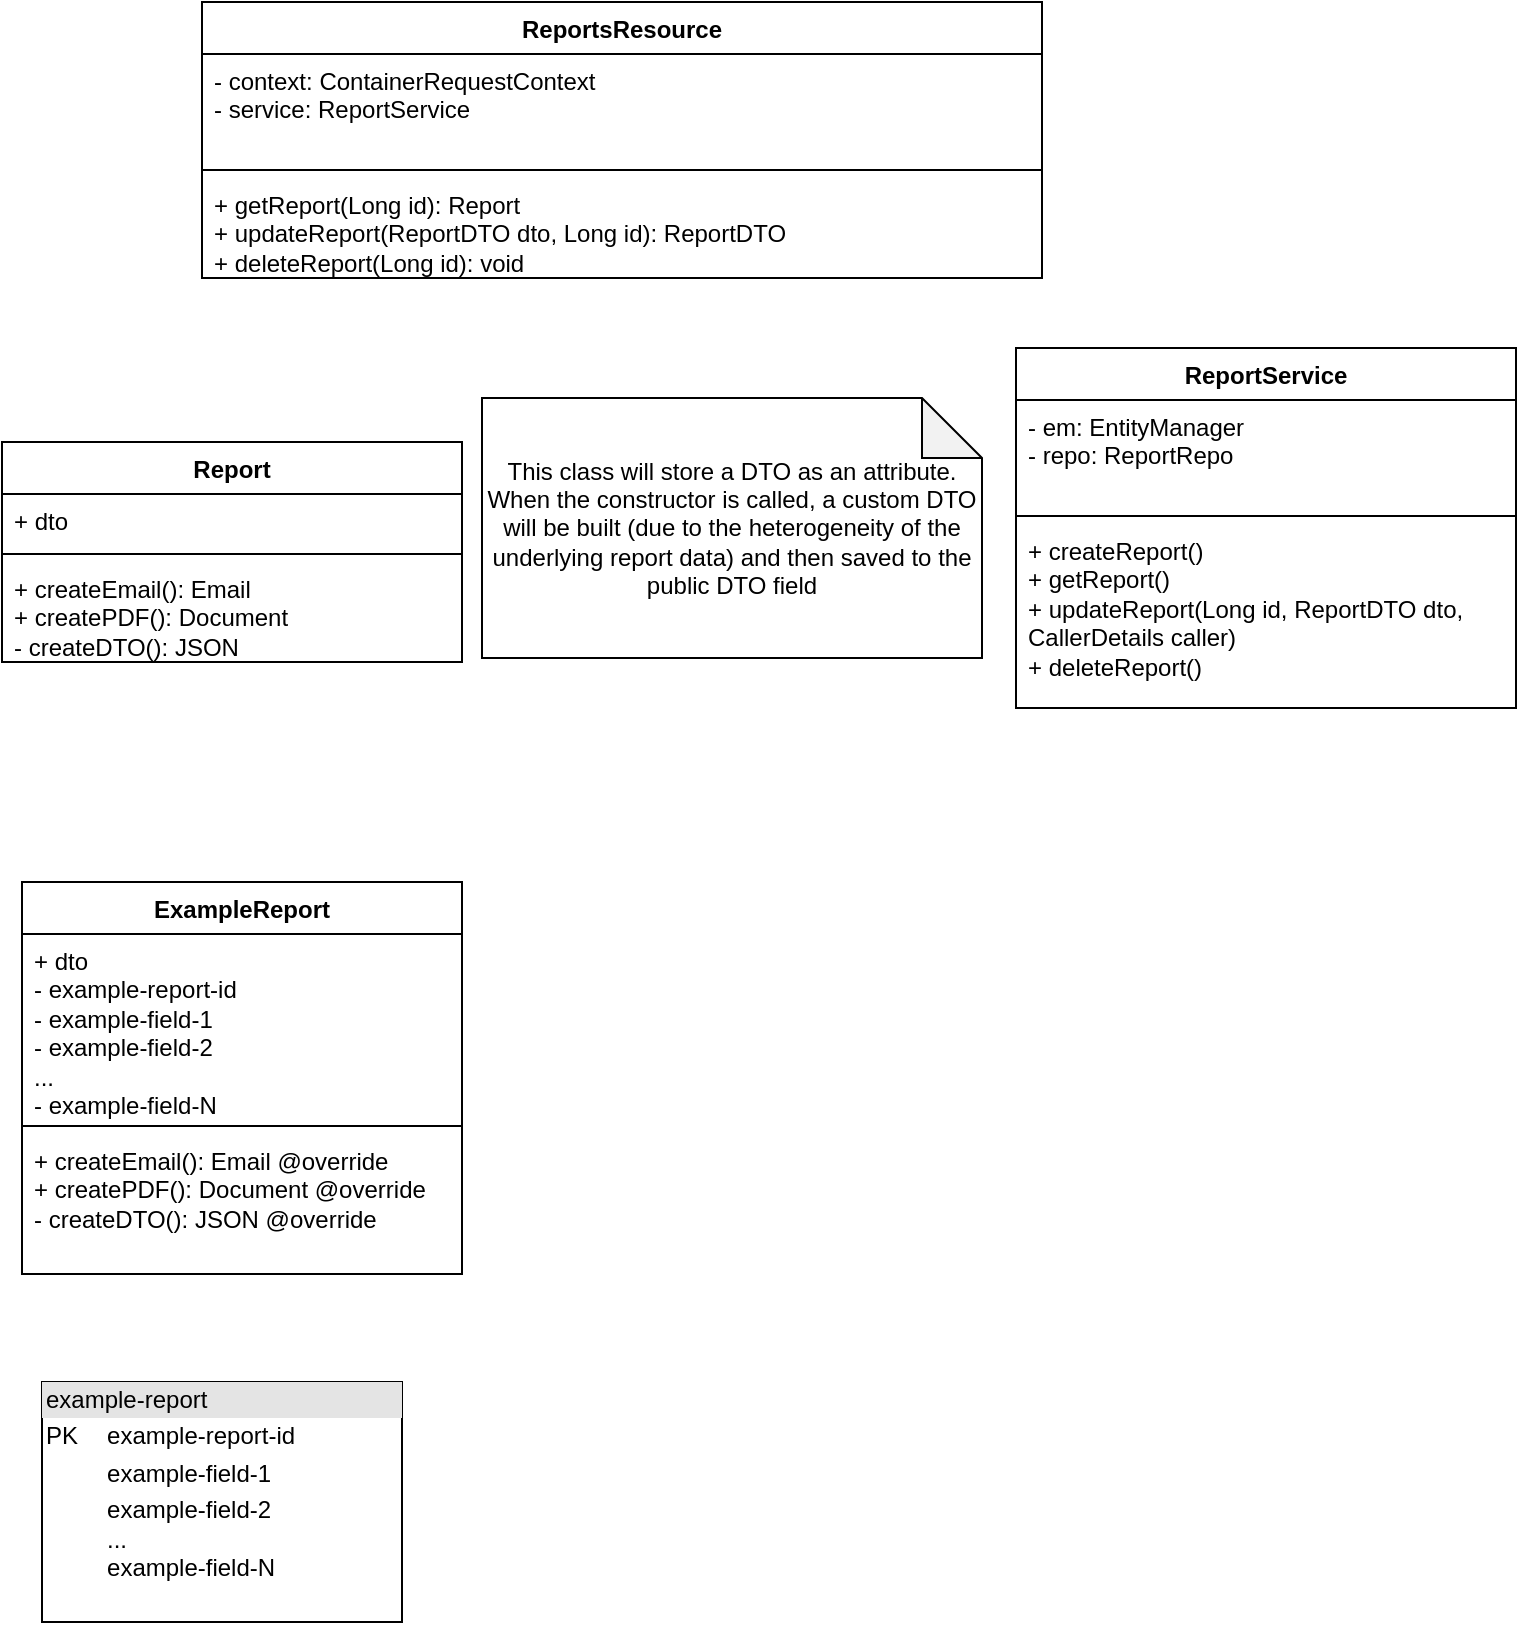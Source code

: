 <mxfile version="23.1.5" type="github">
  <diagram id="C5RBs43oDa-KdzZeNtuy" name="Page-1">
    <mxGraphModel dx="1050" dy="634" grid="1" gridSize="10" guides="1" tooltips="1" connect="1" arrows="1" fold="1" page="1" pageScale="1" pageWidth="827" pageHeight="1169" math="0" shadow="0">
      <root>
        <mxCell id="WIyWlLk6GJQsqaUBKTNV-0" />
        <mxCell id="WIyWlLk6GJQsqaUBKTNV-1" parent="WIyWlLk6GJQsqaUBKTNV-0" />
        <mxCell id="MQ1HAu035y0CXCqz7wdD-0" value="ReportsResource" style="swimlane;fontStyle=1;align=center;verticalAlign=top;childLayout=stackLayout;horizontal=1;startSize=26;horizontalStack=0;resizeParent=1;resizeParentMax=0;resizeLast=0;collapsible=1;marginBottom=0;whiteSpace=wrap;html=1;" parent="WIyWlLk6GJQsqaUBKTNV-1" vertex="1">
          <mxGeometry x="170" y="80" width="420" height="138" as="geometry" />
        </mxCell>
        <mxCell id="MQ1HAu035y0CXCqz7wdD-1" value="&lt;div&gt;- context: ContainerRequestContext&lt;/div&gt;&lt;div&gt;- service: ReportService&lt;br&gt;&lt;/div&gt;" style="text;strokeColor=none;fillColor=none;align=left;verticalAlign=top;spacingLeft=4;spacingRight=4;overflow=hidden;rotatable=0;points=[[0,0.5],[1,0.5]];portConstraint=eastwest;whiteSpace=wrap;html=1;" parent="MQ1HAu035y0CXCqz7wdD-0" vertex="1">
          <mxGeometry y="26" width="420" height="54" as="geometry" />
        </mxCell>
        <mxCell id="MQ1HAu035y0CXCqz7wdD-2" value="" style="line;strokeWidth=1;fillColor=none;align=left;verticalAlign=middle;spacingTop=-1;spacingLeft=3;spacingRight=3;rotatable=0;labelPosition=right;points=[];portConstraint=eastwest;strokeColor=inherit;" parent="MQ1HAu035y0CXCqz7wdD-0" vertex="1">
          <mxGeometry y="80" width="420" height="8" as="geometry" />
        </mxCell>
        <mxCell id="MQ1HAu035y0CXCqz7wdD-3" value="&lt;div&gt;+ getReport(Long id): Report&lt;/div&gt;&lt;div&gt;+ updateReport(ReportDTO dto, Long id): ReportDTO&lt;br&gt;&lt;/div&gt;&lt;div&gt;+ deleteReport(Long id): void&lt;br&gt;&lt;/div&gt;" style="text;strokeColor=none;fillColor=none;align=left;verticalAlign=top;spacingLeft=4;spacingRight=4;overflow=hidden;rotatable=0;points=[[0,0.5],[1,0.5]];portConstraint=eastwest;whiteSpace=wrap;html=1;" parent="MQ1HAu035y0CXCqz7wdD-0" vertex="1">
          <mxGeometry y="88" width="420" height="50" as="geometry" />
        </mxCell>
        <mxCell id="MQ1HAu035y0CXCqz7wdD-4" value="ReportService" style="swimlane;fontStyle=1;align=center;verticalAlign=top;childLayout=stackLayout;horizontal=1;startSize=26;horizontalStack=0;resizeParent=1;resizeParentMax=0;resizeLast=0;collapsible=1;marginBottom=0;whiteSpace=wrap;html=1;" parent="WIyWlLk6GJQsqaUBKTNV-1" vertex="1">
          <mxGeometry x="577" y="253" width="250" height="180" as="geometry" />
        </mxCell>
        <mxCell id="MQ1HAu035y0CXCqz7wdD-5" value="&lt;div&gt;- em: EntityManager&lt;/div&gt;&lt;div&gt;- repo: ReportRepo&lt;br&gt;&lt;/div&gt;" style="text;strokeColor=none;fillColor=none;align=left;verticalAlign=top;spacingLeft=4;spacingRight=4;overflow=hidden;rotatable=0;points=[[0,0.5],[1,0.5]];portConstraint=eastwest;whiteSpace=wrap;html=1;" parent="MQ1HAu035y0CXCqz7wdD-4" vertex="1">
          <mxGeometry y="26" width="250" height="54" as="geometry" />
        </mxCell>
        <mxCell id="MQ1HAu035y0CXCqz7wdD-6" value="" style="line;strokeWidth=1;fillColor=none;align=left;verticalAlign=middle;spacingTop=-1;spacingLeft=3;spacingRight=3;rotatable=0;labelPosition=right;points=[];portConstraint=eastwest;strokeColor=inherit;" parent="MQ1HAu035y0CXCqz7wdD-4" vertex="1">
          <mxGeometry y="80" width="250" height="8" as="geometry" />
        </mxCell>
        <mxCell id="MQ1HAu035y0CXCqz7wdD-7" value="&lt;div&gt;+ createReport()&lt;/div&gt;&lt;div&gt;+ getReport()&lt;/div&gt;&lt;div&gt;+ updateReport(Long id, ReportDTO dto, CallerDetails caller)&lt;/div&gt;&lt;div&gt;+ deleteReport()&lt;br&gt;&lt;/div&gt;" style="text;strokeColor=none;fillColor=none;align=left;verticalAlign=top;spacingLeft=4;spacingRight=4;overflow=hidden;rotatable=0;points=[[0,0.5],[1,0.5]];portConstraint=eastwest;whiteSpace=wrap;html=1;" parent="MQ1HAu035y0CXCqz7wdD-4" vertex="1">
          <mxGeometry y="88" width="250" height="92" as="geometry" />
        </mxCell>
        <mxCell id="MQ1HAu035y0CXCqz7wdD-16" value="Report" style="swimlane;fontStyle=1;align=center;verticalAlign=top;childLayout=stackLayout;horizontal=1;startSize=26;horizontalStack=0;resizeParent=1;resizeParentMax=0;resizeLast=0;collapsible=1;marginBottom=0;whiteSpace=wrap;html=1;" parent="WIyWlLk6GJQsqaUBKTNV-1" vertex="1">
          <mxGeometry x="70" y="300" width="230" height="110" as="geometry" />
        </mxCell>
        <mxCell id="MQ1HAu035y0CXCqz7wdD-17" value="+ dto" style="text;strokeColor=none;fillColor=none;align=left;verticalAlign=top;spacingLeft=4;spacingRight=4;overflow=hidden;rotatable=0;points=[[0,0.5],[1,0.5]];portConstraint=eastwest;whiteSpace=wrap;html=1;" parent="MQ1HAu035y0CXCqz7wdD-16" vertex="1">
          <mxGeometry y="26" width="230" height="26" as="geometry" />
        </mxCell>
        <mxCell id="MQ1HAu035y0CXCqz7wdD-18" value="" style="line;strokeWidth=1;fillColor=none;align=left;verticalAlign=middle;spacingTop=-1;spacingLeft=3;spacingRight=3;rotatable=0;labelPosition=right;points=[];portConstraint=eastwest;strokeColor=inherit;" parent="MQ1HAu035y0CXCqz7wdD-16" vertex="1">
          <mxGeometry y="52" width="230" height="8" as="geometry" />
        </mxCell>
        <mxCell id="MQ1HAu035y0CXCqz7wdD-19" value="&lt;div&gt;+ createEmail(): Email&lt;/div&gt;&lt;div&gt;+ createPDF(): Document&lt;/div&gt;&lt;div&gt;- createDTO(): JSON&lt;/div&gt;" style="text;strokeColor=none;fillColor=none;align=left;verticalAlign=top;spacingLeft=4;spacingRight=4;overflow=hidden;rotatable=0;points=[[0,0.5],[1,0.5]];portConstraint=eastwest;whiteSpace=wrap;html=1;" parent="MQ1HAu035y0CXCqz7wdD-16" vertex="1">
          <mxGeometry y="60" width="230" height="50" as="geometry" />
        </mxCell>
        <mxCell id="PVmrrX6DhiQdUhVUVksZ-0" value="This class will store a DTO as an attribute. When the constructor is called, a custom DTO will be built (due to the heterogeneity of the underlying report data) and then saved to the public DTO field" style="shape=note;whiteSpace=wrap;html=1;backgroundOutline=1;darkOpacity=0.05;" parent="WIyWlLk6GJQsqaUBKTNV-1" vertex="1">
          <mxGeometry x="310" y="278" width="250" height="130" as="geometry" />
        </mxCell>
        <mxCell id="Wsk4VO05oJbZmP9Lk-0c-0" value="&lt;div style=&quot;box-sizing:border-box;width:100%;background:#e4e4e4;padding:2px;&quot;&gt;example-report&lt;/div&gt;&lt;table style=&quot;width:100%;font-size:1em;&quot; cellpadding=&quot;2&quot; cellspacing=&quot;0&quot;&gt;&lt;tbody&gt;&lt;tr&gt;&lt;td&gt;PK&lt;/td&gt;&lt;td&gt;example-report-id&lt;br&gt;&lt;/td&gt;&lt;/tr&gt;&lt;tr&gt;&lt;td&gt;&lt;br&gt;&lt;/td&gt;&lt;td&gt;example-field-1&lt;/td&gt;&lt;/tr&gt;&lt;tr&gt;&lt;td&gt;&lt;/td&gt;&lt;td&gt;example-field-2&lt;br&gt;...&lt;br&gt;example-field-N&lt;br&gt;&lt;/td&gt;&lt;/tr&gt;&lt;/tbody&gt;&lt;/table&gt;" style="verticalAlign=top;align=left;overflow=fill;html=1;whiteSpace=wrap;" vertex="1" parent="WIyWlLk6GJQsqaUBKTNV-1">
          <mxGeometry x="90" y="770" width="180" height="120" as="geometry" />
        </mxCell>
        <mxCell id="Wsk4VO05oJbZmP9Lk-0c-1" value="ExampleReport" style="swimlane;fontStyle=1;align=center;verticalAlign=top;childLayout=stackLayout;horizontal=1;startSize=26;horizontalStack=0;resizeParent=1;resizeParentMax=0;resizeLast=0;collapsible=1;marginBottom=0;whiteSpace=wrap;html=1;" vertex="1" parent="WIyWlLk6GJQsqaUBKTNV-1">
          <mxGeometry x="80" y="520" width="220" height="196" as="geometry" />
        </mxCell>
        <mxCell id="Wsk4VO05oJbZmP9Lk-0c-2" value="&lt;div&gt;+ dto&lt;br&gt;&lt;/div&gt;&lt;div&gt;- example-report-id&lt;/div&gt;&lt;div&gt;- example-field-1&lt;/div&gt;&lt;div&gt;- example-field-2&lt;br&gt;&lt;/div&gt;&lt;div&gt;...&lt;/div&gt;&lt;div&gt;- example-field-N&lt;br&gt;&lt;/div&gt;" style="text;strokeColor=none;fillColor=none;align=left;verticalAlign=top;spacingLeft=4;spacingRight=4;overflow=hidden;rotatable=0;points=[[0,0.5],[1,0.5]];portConstraint=eastwest;whiteSpace=wrap;html=1;" vertex="1" parent="Wsk4VO05oJbZmP9Lk-0c-1">
          <mxGeometry y="26" width="220" height="92" as="geometry" />
        </mxCell>
        <mxCell id="Wsk4VO05oJbZmP9Lk-0c-3" value="" style="line;strokeWidth=1;fillColor=none;align=left;verticalAlign=middle;spacingTop=-1;spacingLeft=3;spacingRight=3;rotatable=0;labelPosition=right;points=[];portConstraint=eastwest;strokeColor=inherit;" vertex="1" parent="Wsk4VO05oJbZmP9Lk-0c-1">
          <mxGeometry y="118" width="220" height="8" as="geometry" />
        </mxCell>
        <mxCell id="Wsk4VO05oJbZmP9Lk-0c-4" value="&lt;div&gt;+ createEmail(): Email @override&lt;/div&gt;&lt;div&gt;+ createPDF(): Document @override&lt;/div&gt;&lt;div&gt;- createDTO(): JSON @override&lt;br&gt;&lt;/div&gt;" style="text;strokeColor=none;fillColor=none;align=left;verticalAlign=top;spacingLeft=4;spacingRight=4;overflow=hidden;rotatable=0;points=[[0,0.5],[1,0.5]];portConstraint=eastwest;whiteSpace=wrap;html=1;" vertex="1" parent="Wsk4VO05oJbZmP9Lk-0c-1">
          <mxGeometry y="126" width="220" height="70" as="geometry" />
        </mxCell>
      </root>
    </mxGraphModel>
  </diagram>
</mxfile>
